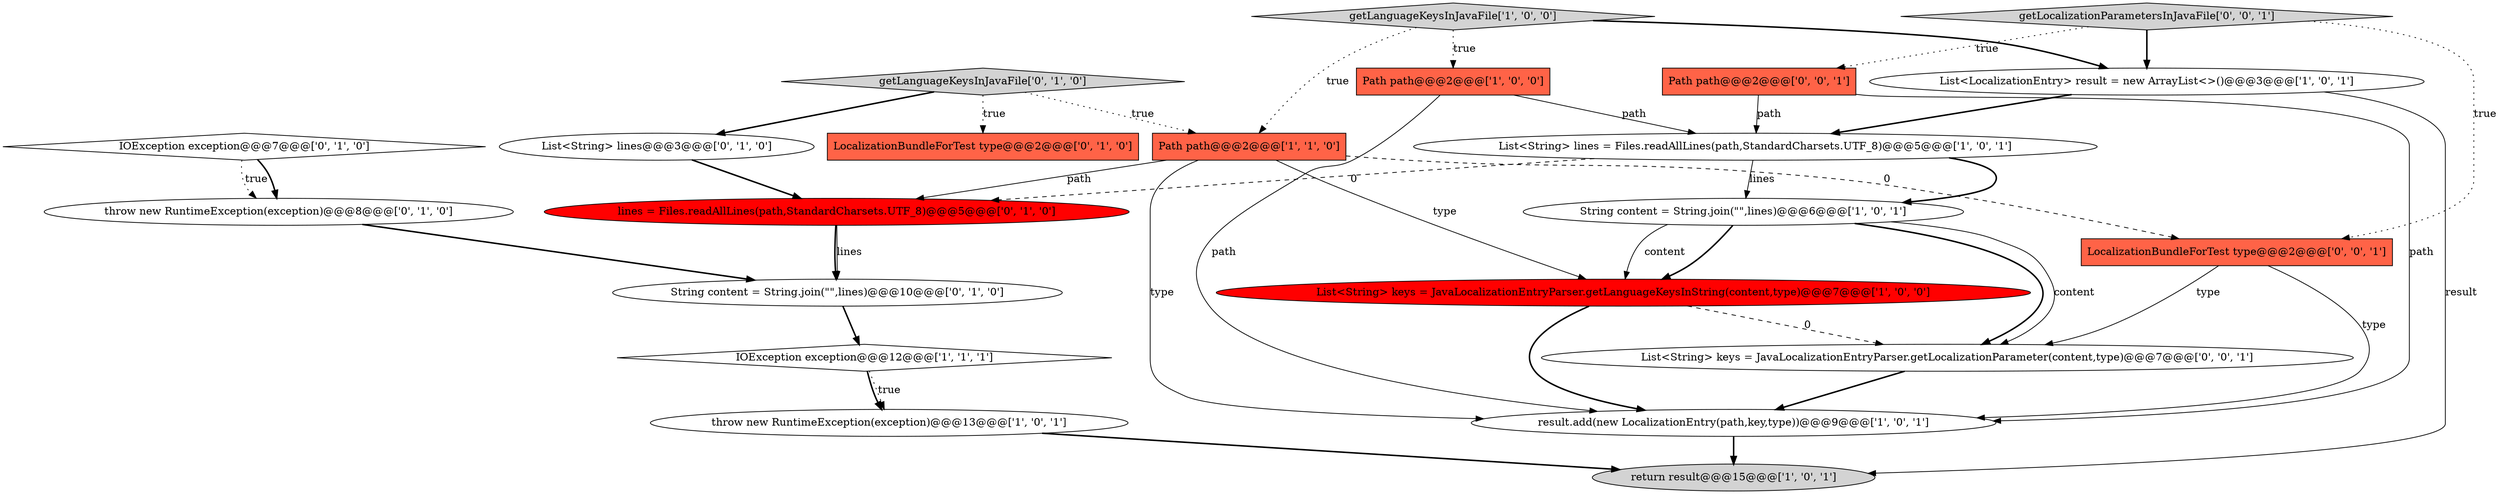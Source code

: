 digraph {
3 [style = filled, label = "List<String> keys = JavaLocalizationEntryParser.getLanguageKeysInString(content,type)@@@7@@@['1', '0', '0']", fillcolor = red, shape = ellipse image = "AAA1AAABBB1BBB"];
0 [style = filled, label = "getLanguageKeysInJavaFile['1', '0', '0']", fillcolor = lightgray, shape = diamond image = "AAA0AAABBB1BBB"];
13 [style = filled, label = "List<String> lines@@@3@@@['0', '1', '0']", fillcolor = white, shape = ellipse image = "AAA0AAABBB2BBB"];
11 [style = filled, label = "throw new RuntimeException(exception)@@@8@@@['0', '1', '0']", fillcolor = white, shape = ellipse image = "AAA0AAABBB2BBB"];
14 [style = filled, label = "IOException exception@@@7@@@['0', '1', '0']", fillcolor = white, shape = diamond image = "AAA0AAABBB2BBB"];
12 [style = filled, label = "lines = Files.readAllLines(path,StandardCharsets.UTF_8)@@@5@@@['0', '1', '0']", fillcolor = red, shape = ellipse image = "AAA1AAABBB2BBB"];
5 [style = filled, label = "Path path@@@2@@@['1', '0', '0']", fillcolor = tomato, shape = box image = "AAA0AAABBB1BBB"];
4 [style = filled, label = "IOException exception@@@12@@@['1', '1', '1']", fillcolor = white, shape = diamond image = "AAA0AAABBB1BBB"];
19 [style = filled, label = "Path path@@@2@@@['0', '0', '1']", fillcolor = tomato, shape = box image = "AAA0AAABBB3BBB"];
7 [style = filled, label = "throw new RuntimeException(exception)@@@13@@@['1', '0', '1']", fillcolor = white, shape = ellipse image = "AAA0AAABBB1BBB"];
20 [style = filled, label = "LocalizationBundleForTest type@@@2@@@['0', '0', '1']", fillcolor = tomato, shape = box image = "AAA0AAABBB3BBB"];
8 [style = filled, label = "result.add(new LocalizationEntry(path,key,type))@@@9@@@['1', '0', '1']", fillcolor = white, shape = ellipse image = "AAA0AAABBB1BBB"];
1 [style = filled, label = "List<LocalizationEntry> result = new ArrayList<>()@@@3@@@['1', '0', '1']", fillcolor = white, shape = ellipse image = "AAA0AAABBB1BBB"];
15 [style = filled, label = "getLanguageKeysInJavaFile['0', '1', '0']", fillcolor = lightgray, shape = diamond image = "AAA0AAABBB2BBB"];
9 [style = filled, label = "Path path@@@2@@@['1', '1', '0']", fillcolor = tomato, shape = box image = "AAA0AAABBB1BBB"];
21 [style = filled, label = "getLocalizationParametersInJavaFile['0', '0', '1']", fillcolor = lightgray, shape = diamond image = "AAA0AAABBB3BBB"];
16 [style = filled, label = "LocalizationBundleForTest type@@@2@@@['0', '1', '0']", fillcolor = tomato, shape = box image = "AAA0AAABBB2BBB"];
10 [style = filled, label = "return result@@@15@@@['1', '0', '1']", fillcolor = lightgray, shape = ellipse image = "AAA0AAABBB1BBB"];
2 [style = filled, label = "List<String> lines = Files.readAllLines(path,StandardCharsets.UTF_8)@@@5@@@['1', '0', '1']", fillcolor = white, shape = ellipse image = "AAA0AAABBB1BBB"];
6 [style = filled, label = "String content = String.join(\"\",lines)@@@6@@@['1', '0', '1']", fillcolor = white, shape = ellipse image = "AAA0AAABBB1BBB"];
18 [style = filled, label = "List<String> keys = JavaLocalizationEntryParser.getLocalizationParameter(content,type)@@@7@@@['0', '0', '1']", fillcolor = white, shape = ellipse image = "AAA0AAABBB3BBB"];
17 [style = filled, label = "String content = String.join(\"\",lines)@@@10@@@['0', '1', '0']", fillcolor = white, shape = ellipse image = "AAA0AAABBB2BBB"];
9->20 [style = dashed, label="0"];
6->3 [style = bold, label=""];
8->10 [style = bold, label=""];
15->13 [style = bold, label=""];
9->8 [style = solid, label="type"];
9->3 [style = solid, label="type"];
0->5 [style = dotted, label="true"];
21->20 [style = dotted, label="true"];
20->8 [style = solid, label="type"];
20->18 [style = solid, label="type"];
7->10 [style = bold, label=""];
12->17 [style = solid, label="lines"];
2->6 [style = bold, label=""];
6->3 [style = solid, label="content"];
6->18 [style = bold, label=""];
3->18 [style = dashed, label="0"];
12->17 [style = bold, label=""];
5->8 [style = solid, label="path"];
4->7 [style = dotted, label="true"];
15->16 [style = dotted, label="true"];
4->7 [style = bold, label=""];
15->9 [style = dotted, label="true"];
1->10 [style = solid, label="result"];
9->12 [style = solid, label="path"];
2->12 [style = dashed, label="0"];
5->2 [style = solid, label="path"];
13->12 [style = bold, label=""];
6->18 [style = solid, label="content"];
0->1 [style = bold, label=""];
3->8 [style = bold, label=""];
21->19 [style = dotted, label="true"];
21->1 [style = bold, label=""];
11->17 [style = bold, label=""];
14->11 [style = dotted, label="true"];
1->2 [style = bold, label=""];
18->8 [style = bold, label=""];
19->8 [style = solid, label="path"];
14->11 [style = bold, label=""];
0->9 [style = dotted, label="true"];
17->4 [style = bold, label=""];
2->6 [style = solid, label="lines"];
19->2 [style = solid, label="path"];
}
